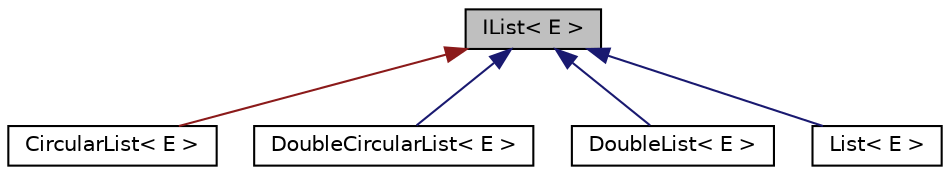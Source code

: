 digraph "IList&lt; E &gt;"
{
  edge [fontname="Helvetica",fontsize="10",labelfontname="Helvetica",labelfontsize="10"];
  node [fontname="Helvetica",fontsize="10",shape=record];
  Node1 [label="IList\< E \>",height=0.2,width=0.4,color="black", fillcolor="grey75", style="filled" fontcolor="black"];
  Node1 -> Node2 [dir="back",color="firebrick4",fontsize="10",style="solid",fontname="Helvetica"];
  Node2 [label="CircularList\< E \>",height=0.2,width=0.4,color="black", fillcolor="white", style="filled",URL="$classCircularList.html"];
  Node1 -> Node3 [dir="back",color="midnightblue",fontsize="10",style="solid",fontname="Helvetica"];
  Node3 [label="DoubleCircularList\< E \>",height=0.2,width=0.4,color="black", fillcolor="white", style="filled",URL="$classDoubleCircularList.html"];
  Node1 -> Node4 [dir="back",color="midnightblue",fontsize="10",style="solid",fontname="Helvetica"];
  Node4 [label="DoubleList\< E \>",height=0.2,width=0.4,color="black", fillcolor="white", style="filled",URL="$classDoubleList.html"];
  Node1 -> Node5 [dir="back",color="midnightblue",fontsize="10",style="solid",fontname="Helvetica"];
  Node5 [label="List\< E \>",height=0.2,width=0.4,color="black", fillcolor="white", style="filled",URL="$classList.html"];
}
